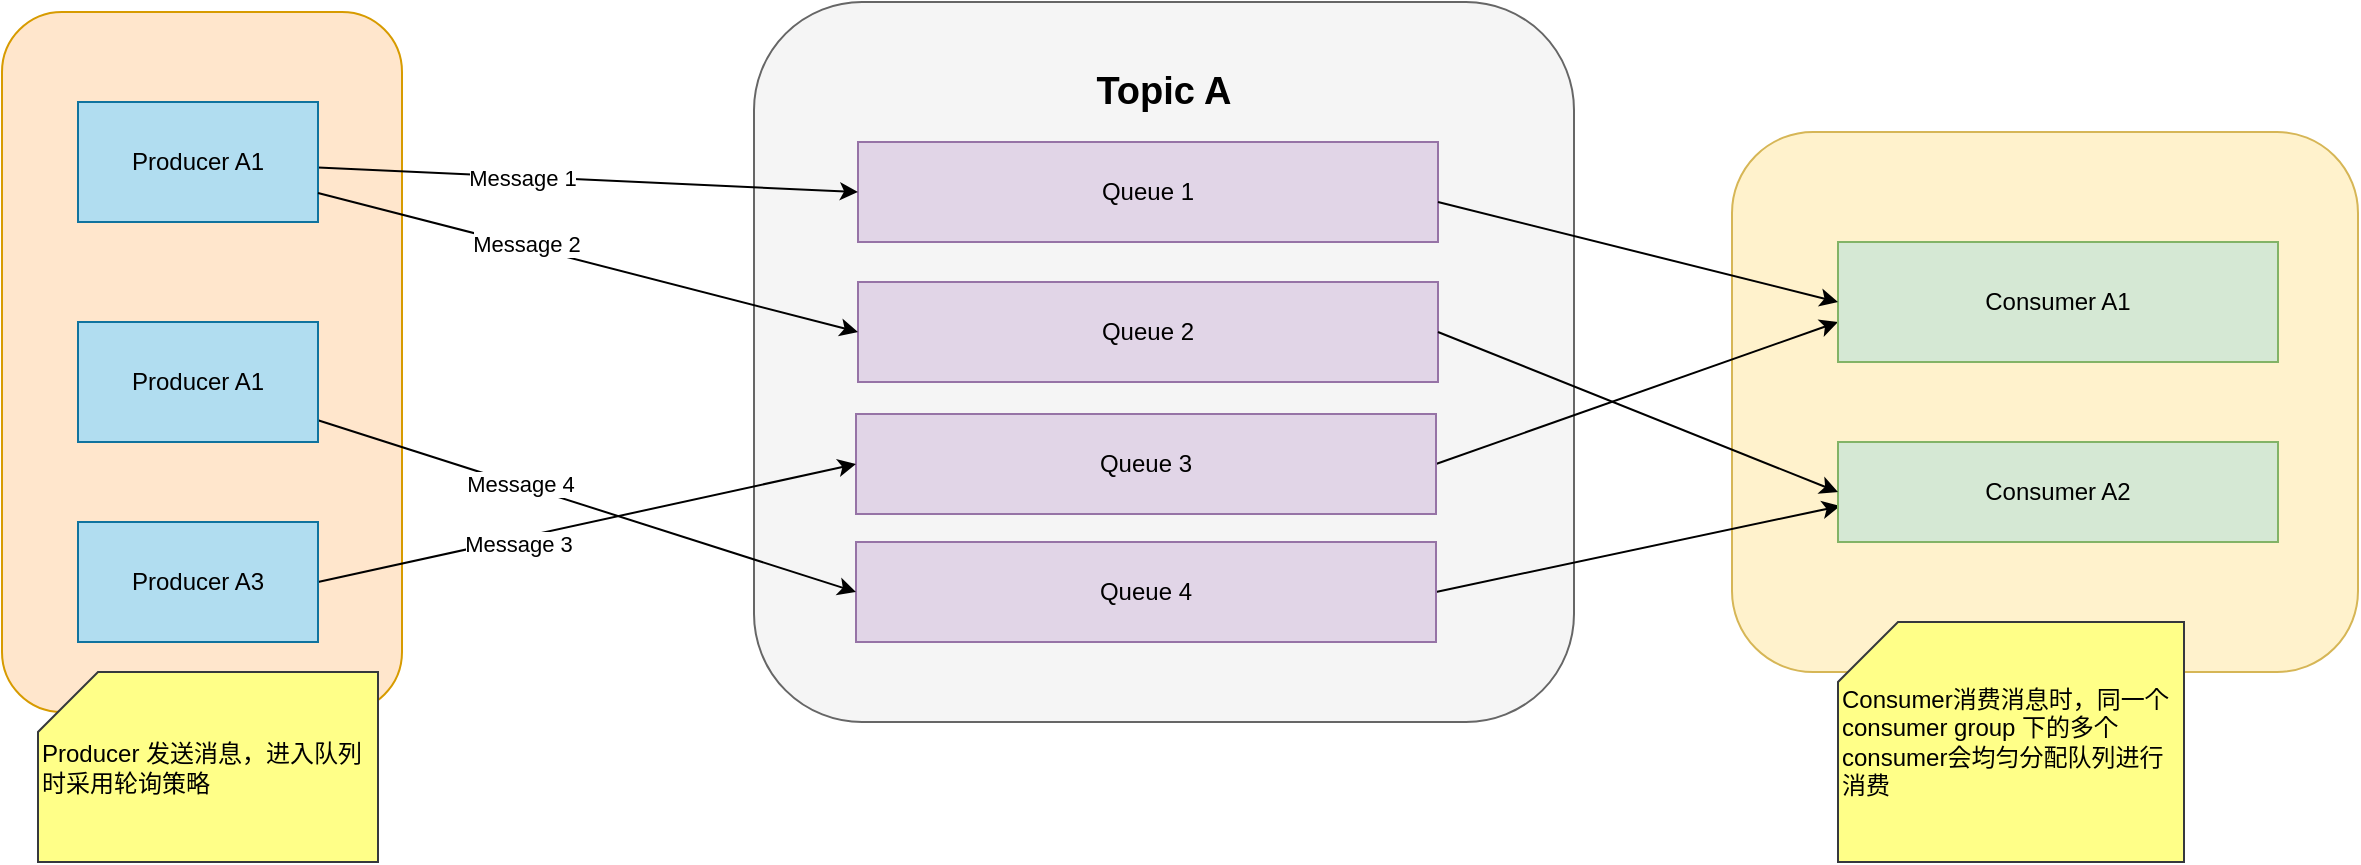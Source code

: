 <mxfile version="21.6.1" type="device">
  <diagram name="第 1 页" id="7RR3wLj8slbnw60flWYK">
    <mxGraphModel dx="2261" dy="844" grid="1" gridSize="10" guides="1" tooltips="1" connect="1" arrows="1" fold="1" page="1" pageScale="1" pageWidth="827" pageHeight="1169" math="0" shadow="0">
      <root>
        <mxCell id="0" />
        <mxCell id="1" parent="0" />
        <mxCell id="-6s6Hm--NbPv0Q42MaY7-7" value="" style="rounded=1;whiteSpace=wrap;html=1;fillColor=#fff2cc;strokeColor=#d6b656;" vertex="1" parent="1">
          <mxGeometry x="707" y="305" width="313" height="270" as="geometry" />
        </mxCell>
        <mxCell id="-6s6Hm--NbPv0Q42MaY7-6" value="" style="rounded=1;whiteSpace=wrap;html=1;fillColor=#f5f5f5;fontColor=#333333;strokeColor=#666666;" vertex="1" parent="1">
          <mxGeometry x="218" y="240" width="410" height="360" as="geometry" />
        </mxCell>
        <mxCell id="-6s6Hm--NbPv0Q42MaY7-2" value="Queue 1" style="rounded=0;whiteSpace=wrap;html=1;fillColor=#e1d5e7;strokeColor=#9673a6;" vertex="1" parent="1">
          <mxGeometry x="270" y="310" width="290" height="50" as="geometry" />
        </mxCell>
        <mxCell id="-6s6Hm--NbPv0Q42MaY7-3" value="Queue 2" style="rounded=0;whiteSpace=wrap;html=1;fillColor=#e1d5e7;strokeColor=#9673a6;" vertex="1" parent="1">
          <mxGeometry x="270" y="380" width="290" height="50" as="geometry" />
        </mxCell>
        <mxCell id="-6s6Hm--NbPv0Q42MaY7-12" style="rounded=0;orthogonalLoop=1;jettySize=auto;html=1;exitX=1;exitY=0.5;exitDx=0;exitDy=0;entryX=0;entryY=0.667;entryDx=0;entryDy=0;entryPerimeter=0;" edge="1" parent="1" source="-6s6Hm--NbPv0Q42MaY7-4" target="-6s6Hm--NbPv0Q42MaY7-8">
          <mxGeometry relative="1" as="geometry" />
        </mxCell>
        <mxCell id="-6s6Hm--NbPv0Q42MaY7-4" value="Queue 3" style="rounded=0;whiteSpace=wrap;html=1;fillColor=#e1d5e7;strokeColor=#9673a6;" vertex="1" parent="1">
          <mxGeometry x="269" y="446" width="290" height="50" as="geometry" />
        </mxCell>
        <mxCell id="-6s6Hm--NbPv0Q42MaY7-13" style="rounded=0;orthogonalLoop=1;jettySize=auto;html=1;exitX=1;exitY=0.5;exitDx=0;exitDy=0;entryX=0.005;entryY=0.64;entryDx=0;entryDy=0;entryPerimeter=0;" edge="1" parent="1" source="-6s6Hm--NbPv0Q42MaY7-5" target="-6s6Hm--NbPv0Q42MaY7-9">
          <mxGeometry relative="1" as="geometry" />
        </mxCell>
        <mxCell id="-6s6Hm--NbPv0Q42MaY7-5" value="Queue 4" style="rounded=0;whiteSpace=wrap;html=1;fillColor=#e1d5e7;strokeColor=#9673a6;" vertex="1" parent="1">
          <mxGeometry x="269" y="510" width="290" height="50" as="geometry" />
        </mxCell>
        <mxCell id="-6s6Hm--NbPv0Q42MaY7-8" value="Consumer A1" style="rounded=0;whiteSpace=wrap;html=1;fillColor=#d5e8d4;strokeColor=#82b366;" vertex="1" parent="1">
          <mxGeometry x="760" y="360" width="220" height="60" as="geometry" />
        </mxCell>
        <mxCell id="-6s6Hm--NbPv0Q42MaY7-9" value="Consumer A2" style="rounded=0;whiteSpace=wrap;html=1;fillColor=#d5e8d4;strokeColor=#82b366;" vertex="1" parent="1">
          <mxGeometry x="760" y="460" width="220" height="50" as="geometry" />
        </mxCell>
        <mxCell id="-6s6Hm--NbPv0Q42MaY7-10" value="" style="endArrow=classic;html=1;rounded=0;entryX=0;entryY=0.5;entryDx=0;entryDy=0;" edge="1" parent="1" target="-6s6Hm--NbPv0Q42MaY7-8">
          <mxGeometry width="50" height="50" relative="1" as="geometry">
            <mxPoint x="560" y="340" as="sourcePoint" />
            <mxPoint x="610" y="290" as="targetPoint" />
          </mxGeometry>
        </mxCell>
        <mxCell id="-6s6Hm--NbPv0Q42MaY7-11" style="rounded=0;orthogonalLoop=1;jettySize=auto;html=1;entryX=0;entryY=0.5;entryDx=0;entryDy=0;exitX=1;exitY=0.5;exitDx=0;exitDy=0;" edge="1" parent="1" source="-6s6Hm--NbPv0Q42MaY7-3" target="-6s6Hm--NbPv0Q42MaY7-9">
          <mxGeometry relative="1" as="geometry" />
        </mxCell>
        <mxCell id="-6s6Hm--NbPv0Q42MaY7-14" value="&lt;b&gt;&lt;font style=&quot;font-size: 19px;&quot;&gt;Topic A&lt;/font&gt;&lt;/b&gt;" style="text;html=1;strokeColor=none;fillColor=none;align=center;verticalAlign=middle;whiteSpace=wrap;rounded=0;" vertex="1" parent="1">
          <mxGeometry x="360" y="270" width="126" height="30" as="geometry" />
        </mxCell>
        <mxCell id="-6s6Hm--NbPv0Q42MaY7-15" value="" style="rounded=1;whiteSpace=wrap;html=1;fillColor=#ffe6cc;strokeColor=#d79b00;" vertex="1" parent="1">
          <mxGeometry x="-158" y="245" width="200" height="350" as="geometry" />
        </mxCell>
        <mxCell id="-6s6Hm--NbPv0Q42MaY7-19" style="rounded=0;orthogonalLoop=1;jettySize=auto;html=1;entryX=0;entryY=0.5;entryDx=0;entryDy=0;" edge="1" parent="1" source="-6s6Hm--NbPv0Q42MaY7-16" target="-6s6Hm--NbPv0Q42MaY7-2">
          <mxGeometry relative="1" as="geometry" />
        </mxCell>
        <mxCell id="-6s6Hm--NbPv0Q42MaY7-25" value="Message 1" style="edgeLabel;html=1;align=center;verticalAlign=middle;resizable=0;points=[];" vertex="1" connectable="0" parent="-6s6Hm--NbPv0Q42MaY7-19">
          <mxGeometry x="-0.155" relative="1" as="geometry">
            <mxPoint x="-12" as="offset" />
          </mxGeometry>
        </mxCell>
        <mxCell id="-6s6Hm--NbPv0Q42MaY7-16" value="Producer A1" style="rounded=0;whiteSpace=wrap;html=1;fillColor=#b1ddf0;strokeColor=#10739e;" vertex="1" parent="1">
          <mxGeometry x="-120" y="290" width="120" height="60" as="geometry" />
        </mxCell>
        <mxCell id="-6s6Hm--NbPv0Q42MaY7-20" style="rounded=0;orthogonalLoop=1;jettySize=auto;html=1;entryX=0;entryY=0.5;entryDx=0;entryDy=0;" edge="1" parent="1" source="-6s6Hm--NbPv0Q42MaY7-16" target="-6s6Hm--NbPv0Q42MaY7-3">
          <mxGeometry relative="1" as="geometry" />
        </mxCell>
        <mxCell id="-6s6Hm--NbPv0Q42MaY7-26" value="Message 2" style="edgeLabel;html=1;align=center;verticalAlign=middle;resizable=0;points=[];" vertex="1" connectable="0" parent="-6s6Hm--NbPv0Q42MaY7-20">
          <mxGeometry x="-0.232" y="1" relative="1" as="geometry">
            <mxPoint as="offset" />
          </mxGeometry>
        </mxCell>
        <mxCell id="-6s6Hm--NbPv0Q42MaY7-23" style="rounded=0;orthogonalLoop=1;jettySize=auto;html=1;entryX=0;entryY=0.5;entryDx=0;entryDy=0;" edge="1" parent="1" source="-6s6Hm--NbPv0Q42MaY7-17" target="-6s6Hm--NbPv0Q42MaY7-5">
          <mxGeometry relative="1" as="geometry" />
        </mxCell>
        <mxCell id="-6s6Hm--NbPv0Q42MaY7-27" value="Message 4" style="edgeLabel;html=1;align=center;verticalAlign=middle;resizable=0;points=[];" vertex="1" connectable="0" parent="-6s6Hm--NbPv0Q42MaY7-23">
          <mxGeometry x="-0.252" y="1" relative="1" as="geometry">
            <mxPoint as="offset" />
          </mxGeometry>
        </mxCell>
        <mxCell id="-6s6Hm--NbPv0Q42MaY7-17" value="Producer A1" style="rounded=0;whiteSpace=wrap;html=1;fillColor=#b1ddf0;strokeColor=#10739e;" vertex="1" parent="1">
          <mxGeometry x="-120" y="400" width="120" height="60" as="geometry" />
        </mxCell>
        <mxCell id="-6s6Hm--NbPv0Q42MaY7-21" style="rounded=0;orthogonalLoop=1;jettySize=auto;html=1;entryX=0;entryY=0.5;entryDx=0;entryDy=0;exitX=1;exitY=0.5;exitDx=0;exitDy=0;" edge="1" parent="1" source="-6s6Hm--NbPv0Q42MaY7-18" target="-6s6Hm--NbPv0Q42MaY7-4">
          <mxGeometry relative="1" as="geometry" />
        </mxCell>
        <mxCell id="-6s6Hm--NbPv0Q42MaY7-28" value="Message 3" style="edgeLabel;html=1;align=center;verticalAlign=middle;resizable=0;points=[];" vertex="1" connectable="0" parent="-6s6Hm--NbPv0Q42MaY7-21">
          <mxGeometry x="-0.268" y="-3" relative="1" as="geometry">
            <mxPoint y="-1" as="offset" />
          </mxGeometry>
        </mxCell>
        <mxCell id="-6s6Hm--NbPv0Q42MaY7-18" value="Producer A3" style="rounded=0;whiteSpace=wrap;html=1;fillColor=#b1ddf0;strokeColor=#10739e;" vertex="1" parent="1">
          <mxGeometry x="-120" y="500" width="120" height="60" as="geometry" />
        </mxCell>
        <mxCell id="-6s6Hm--NbPv0Q42MaY7-29" value="Producer 发送消息，进入队列时采用轮询策略" style="shape=card;whiteSpace=wrap;html=1;fillColor=#ffff88;strokeColor=#36393d;align=left;" vertex="1" parent="1">
          <mxGeometry x="-140" y="575" width="170" height="95" as="geometry" />
        </mxCell>
        <mxCell id="-6s6Hm--NbPv0Q42MaY7-30" value="&lt;div style=&quot;&quot;&gt;&lt;span style=&quot;background-color: initial;&quot;&gt;Consumer消费消息时，同一个consumer group 下的多个consumer会均匀分配队列进行消费&lt;/span&gt;&lt;/div&gt;" style="shape=card;whiteSpace=wrap;html=1;fillColor=#ffff88;strokeColor=#36393d;align=left;" vertex="1" parent="1">
          <mxGeometry x="760" y="550" width="173" height="120" as="geometry" />
        </mxCell>
      </root>
    </mxGraphModel>
  </diagram>
</mxfile>
